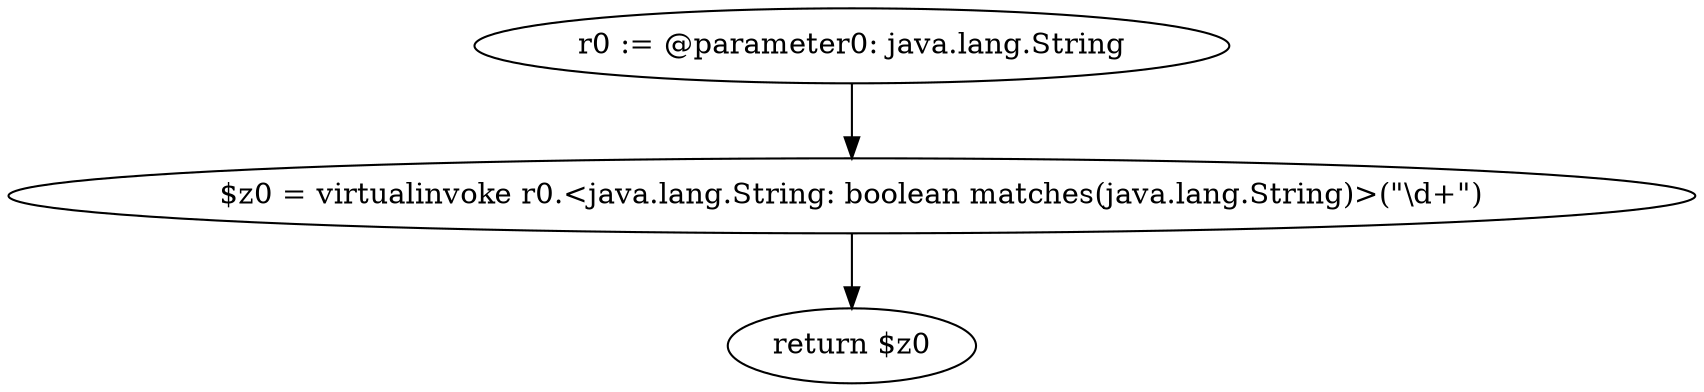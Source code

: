 digraph "unitGraph" {
    "r0 := @parameter0: java.lang.String"
    "$z0 = virtualinvoke r0.<java.lang.String: boolean matches(java.lang.String)>(\"\\d+\")"
    "return $z0"
    "r0 := @parameter0: java.lang.String"->"$z0 = virtualinvoke r0.<java.lang.String: boolean matches(java.lang.String)>(\"\\d+\")";
    "$z0 = virtualinvoke r0.<java.lang.String: boolean matches(java.lang.String)>(\"\\d+\")"->"return $z0";
}
